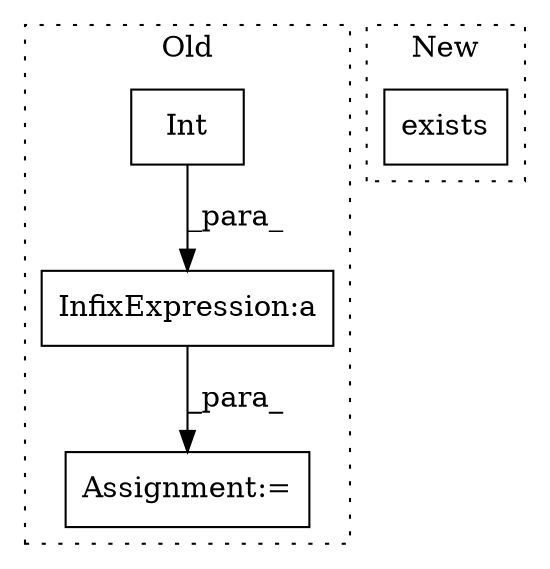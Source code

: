 digraph G {
subgraph cluster0 {
1 [label="Int" a="32" s="918,933" l="4,1" shape="box"];
3 [label="Assignment:=" a="7" s="948" l="1" shape="box"];
4 [label="InfixExpression:a" a="27" s="908" l="3" shape="box"];
label = "Old";
style="dotted";
}
subgraph cluster1 {
2 [label="exists" a="32" s="901" l="8" shape="box"];
label = "New";
style="dotted";
}
1 -> 4 [label="_para_"];
4 -> 3 [label="_para_"];
}